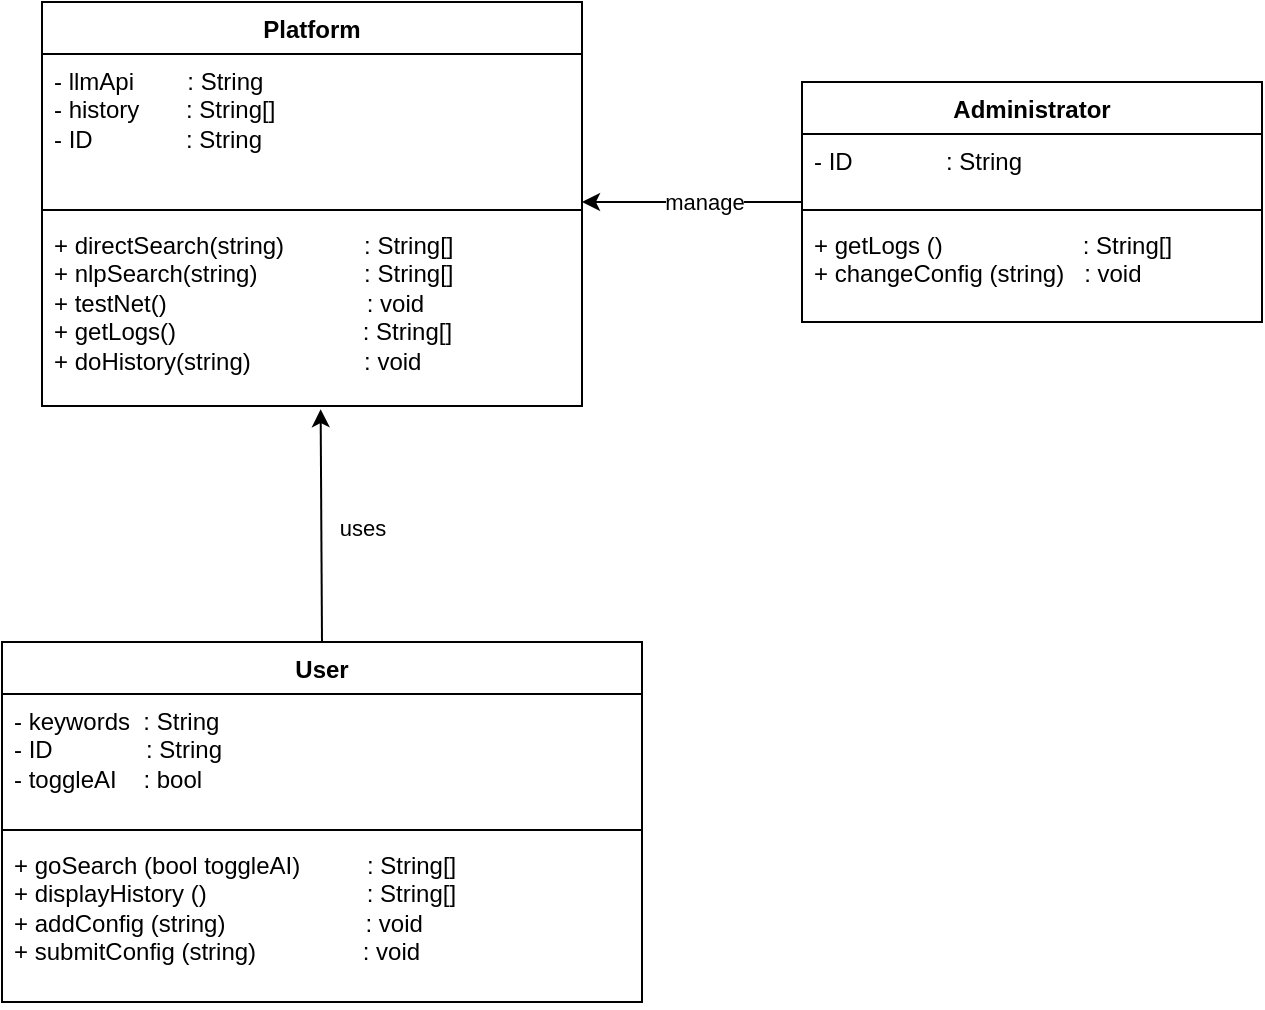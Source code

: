 <mxfile version="26.1.1">
  <diagram name="第 1 页" id="QIedMJg28J1HPFnpuEa-">
    <mxGraphModel dx="1055" dy="1818" grid="1" gridSize="10" guides="1" tooltips="1" connect="1" arrows="1" fold="1" page="1" pageScale="1" pageWidth="827" pageHeight="1169" math="0" shadow="0">
      <root>
        <mxCell id="0" />
        <mxCell id="1" parent="0" />
        <mxCell id="6ERFdGAas9kPiyV4Svvd-29" value="User" style="swimlane;fontStyle=1;align=center;verticalAlign=top;childLayout=stackLayout;horizontal=1;startSize=26;horizontalStack=0;resizeParent=1;resizeParentMax=0;resizeLast=0;collapsible=1;marginBottom=0;whiteSpace=wrap;html=1;" vertex="1" parent="1">
          <mxGeometry x="160" y="280" width="320" height="180" as="geometry">
            <mxRectangle x="260" y="280" width="70" height="30" as="alternateBounds" />
          </mxGeometry>
        </mxCell>
        <mxCell id="6ERFdGAas9kPiyV4Svvd-30" value="- keywords&amp;nbsp; : String&lt;br&gt;&lt;div&gt;- ID&amp;nbsp; &amp;nbsp; &amp;nbsp; &amp;nbsp; &amp;nbsp; &amp;nbsp; &amp;nbsp; : String&lt;/div&gt;&lt;div&gt;&lt;span style=&quot;background-color: transparent; color: light-dark(rgb(0, 0, 0), rgb(255, 255, 255));&quot;&gt;- toggleAI&amp;nbsp; &amp;nbsp; : bool&lt;/span&gt;&lt;/div&gt;&lt;div&gt;&lt;br&gt;&lt;/div&gt;" style="text;strokeColor=none;fillColor=none;align=left;verticalAlign=top;spacingLeft=4;spacingRight=4;overflow=hidden;rotatable=0;points=[[0,0.5],[1,0.5]];portConstraint=eastwest;whiteSpace=wrap;html=1;" vertex="1" parent="6ERFdGAas9kPiyV4Svvd-29">
          <mxGeometry y="26" width="320" height="64" as="geometry" />
        </mxCell>
        <mxCell id="6ERFdGAas9kPiyV4Svvd-31" value="" style="line;strokeWidth=1;fillColor=none;align=left;verticalAlign=middle;spacingTop=-1;spacingLeft=3;spacingRight=3;rotatable=0;labelPosition=right;points=[];portConstraint=eastwest;strokeColor=inherit;" vertex="1" parent="6ERFdGAas9kPiyV4Svvd-29">
          <mxGeometry y="90" width="320" height="8" as="geometry" />
        </mxCell>
        <mxCell id="6ERFdGAas9kPiyV4Svvd-32" value="&lt;div&gt;+ goSearch (bool&amp;nbsp;&lt;span style=&quot;background-color: transparent; color: light-dark(rgb(0, 0, 0), rgb(255, 255, 255));&quot;&gt;toggleAI&lt;/span&gt;&lt;span style=&quot;background-color: transparent; color: light-dark(rgb(0, 0, 0), rgb(255, 255, 255));&quot;&gt;)&amp;nbsp; &amp;nbsp; &amp;nbsp; &amp;nbsp; &amp;nbsp; : String[]&lt;/span&gt;&lt;/div&gt;+ displayHistory ()&amp;nbsp; &amp;nbsp; &amp;nbsp; &amp;nbsp; &amp;nbsp; &amp;nbsp; &amp;nbsp; &amp;nbsp; &amp;nbsp; &amp;nbsp; &amp;nbsp; &amp;nbsp; : String[]&lt;div&gt;+ addConfig (string)&amp;nbsp; &amp;nbsp; &amp;nbsp; &amp;nbsp; &amp;nbsp; &amp;nbsp; &amp;nbsp; &amp;nbsp; &amp;nbsp; &amp;nbsp; &amp;nbsp;: void&lt;br&gt;+ submitConfig (string)&amp;nbsp; &amp;nbsp; &amp;nbsp; &amp;nbsp; &amp;nbsp; &amp;nbsp; &amp;nbsp; &amp;nbsp; : void&lt;/div&gt;&lt;div&gt;&lt;br&gt;&lt;/div&gt;" style="text;strokeColor=none;fillColor=none;align=left;verticalAlign=top;spacingLeft=4;spacingRight=4;overflow=hidden;rotatable=0;points=[[0,0.5],[1,0.5]];portConstraint=eastwest;whiteSpace=wrap;html=1;" vertex="1" parent="6ERFdGAas9kPiyV4Svvd-29">
          <mxGeometry y="98" width="320" height="82" as="geometry" />
        </mxCell>
        <mxCell id="6ERFdGAas9kPiyV4Svvd-33" value="Platform" style="swimlane;fontStyle=1;align=center;verticalAlign=top;childLayout=stackLayout;horizontal=1;startSize=26;horizontalStack=0;resizeParent=1;resizeParentMax=0;resizeLast=0;collapsible=1;marginBottom=0;whiteSpace=wrap;html=1;" vertex="1" parent="1">
          <mxGeometry x="180" y="-40" width="270" height="202" as="geometry">
            <mxRectangle x="260" y="280" width="70" height="30" as="alternateBounds" />
          </mxGeometry>
        </mxCell>
        <mxCell id="6ERFdGAas9kPiyV4Svvd-34" value="&lt;div&gt;- llmApi&amp;nbsp; &amp;nbsp; &amp;nbsp; &amp;nbsp; : String&lt;/div&gt;- history&amp;nbsp; &amp;nbsp; &amp;nbsp; &amp;nbsp;: String[]&amp;nbsp;&lt;br&gt;&lt;div&gt;- ID&amp;nbsp; &amp;nbsp; &amp;nbsp; &amp;nbsp; &amp;nbsp; &amp;nbsp; &amp;nbsp; : String&lt;/div&gt;&lt;div&gt;&lt;br&gt;&lt;/div&gt;" style="text;strokeColor=none;fillColor=none;align=left;verticalAlign=top;spacingLeft=4;spacingRight=4;overflow=hidden;rotatable=0;points=[[0,0.5],[1,0.5]];portConstraint=eastwest;whiteSpace=wrap;html=1;" vertex="1" parent="6ERFdGAas9kPiyV4Svvd-33">
          <mxGeometry y="26" width="270" height="74" as="geometry" />
        </mxCell>
        <mxCell id="6ERFdGAas9kPiyV4Svvd-35" value="" style="line;strokeWidth=1;fillColor=none;align=left;verticalAlign=middle;spacingTop=-1;spacingLeft=3;spacingRight=3;rotatable=0;labelPosition=right;points=[];portConstraint=eastwest;strokeColor=inherit;" vertex="1" parent="6ERFdGAas9kPiyV4Svvd-33">
          <mxGeometry y="100" width="270" height="8" as="geometry" />
        </mxCell>
        <mxCell id="6ERFdGAas9kPiyV4Svvd-36" value="&lt;div&gt;+ directSearch(string)&amp;nbsp; &amp;nbsp; &amp;nbsp; &amp;nbsp; &amp;nbsp; &amp;nbsp; : String[]&lt;br&gt;+ nlpSearch(string)&amp;nbsp; &amp;nbsp; &amp;nbsp; &amp;nbsp; &amp;nbsp; &amp;nbsp; &amp;nbsp; &amp;nbsp; : String[]&lt;/div&gt;&lt;div&gt;+ testNet()&amp;nbsp; &amp;nbsp; &amp;nbsp; &amp;nbsp; &amp;nbsp; &amp;nbsp; &amp;nbsp; &amp;nbsp; &amp;nbsp; &amp;nbsp; &amp;nbsp; &amp;nbsp; &amp;nbsp; &amp;nbsp; &amp;nbsp; : void&lt;br&gt;&lt;/div&gt;&lt;div&gt;+ getLogs()&amp;nbsp; &amp;nbsp; &amp;nbsp; &amp;nbsp; &amp;nbsp; &amp;nbsp; &amp;nbsp; &amp;nbsp; &amp;nbsp; &amp;nbsp; &amp;nbsp; &amp;nbsp; &amp;nbsp; &amp;nbsp; : String[]&lt;br&gt;+ doHistory(string)&amp;nbsp; &amp;nbsp; &amp;nbsp; &amp;nbsp; &amp;nbsp; &amp;nbsp; &amp;nbsp; &amp;nbsp; &amp;nbsp;: void&amp;nbsp; &amp;nbsp; &amp;nbsp;&lt;/div&gt;" style="text;strokeColor=none;fillColor=none;align=left;verticalAlign=top;spacingLeft=4;spacingRight=4;overflow=hidden;rotatable=0;points=[[0,0.5],[1,0.5]];portConstraint=eastwest;whiteSpace=wrap;html=1;" vertex="1" parent="6ERFdGAas9kPiyV4Svvd-33">
          <mxGeometry y="108" width="270" height="94" as="geometry" />
        </mxCell>
        <mxCell id="6ERFdGAas9kPiyV4Svvd-40" value="" style="endArrow=classic;html=1;rounded=0;entryX=0.516;entryY=1.017;entryDx=0;entryDy=0;entryPerimeter=0;exitX=0.5;exitY=0;exitDx=0;exitDy=0;" edge="1" parent="1" source="6ERFdGAas9kPiyV4Svvd-29" target="6ERFdGAas9kPiyV4Svvd-36">
          <mxGeometry width="50" height="50" relative="1" as="geometry">
            <mxPoint x="320" y="270" as="sourcePoint" />
            <mxPoint x="500" y="320" as="targetPoint" />
          </mxGeometry>
        </mxCell>
        <mxCell id="6ERFdGAas9kPiyV4Svvd-41" value="uses" style="edgeLabel;html=1;align=center;verticalAlign=middle;resizable=0;points=[];" vertex="1" connectable="0" parent="6ERFdGAas9kPiyV4Svvd-40">
          <mxGeometry x="-0.009" relative="1" as="geometry">
            <mxPoint x="20" as="offset" />
          </mxGeometry>
        </mxCell>
        <mxCell id="6ERFdGAas9kPiyV4Svvd-42" value="Administrator" style="swimlane;fontStyle=1;align=center;verticalAlign=top;childLayout=stackLayout;horizontal=1;startSize=26;horizontalStack=0;resizeParent=1;resizeParentMax=0;resizeLast=0;collapsible=1;marginBottom=0;whiteSpace=wrap;html=1;" vertex="1" parent="1">
          <mxGeometry x="560" width="230" height="120" as="geometry">
            <mxRectangle x="260" y="280" width="70" height="30" as="alternateBounds" />
          </mxGeometry>
        </mxCell>
        <mxCell id="6ERFdGAas9kPiyV4Svvd-43" value="&lt;div&gt;- ID&amp;nbsp; &amp;nbsp; &amp;nbsp; &amp;nbsp; &amp;nbsp; &amp;nbsp; &amp;nbsp; : String&lt;/div&gt;" style="text;strokeColor=none;fillColor=none;align=left;verticalAlign=top;spacingLeft=4;spacingRight=4;overflow=hidden;rotatable=0;points=[[0,0.5],[1,0.5]];portConstraint=eastwest;whiteSpace=wrap;html=1;" vertex="1" parent="6ERFdGAas9kPiyV4Svvd-42">
          <mxGeometry y="26" width="230" height="34" as="geometry" />
        </mxCell>
        <mxCell id="6ERFdGAas9kPiyV4Svvd-44" value="" style="line;strokeWidth=1;fillColor=none;align=left;verticalAlign=middle;spacingTop=-1;spacingLeft=3;spacingRight=3;rotatable=0;labelPosition=right;points=[];portConstraint=eastwest;strokeColor=inherit;" vertex="1" parent="6ERFdGAas9kPiyV4Svvd-42">
          <mxGeometry y="60" width="230" height="8" as="geometry" />
        </mxCell>
        <mxCell id="6ERFdGAas9kPiyV4Svvd-45" value="&lt;div&gt;&lt;span style=&quot;background-color: transparent; color: light-dark(rgb(0, 0, 0), rgb(255, 255, 255));&quot;&gt;+ getLogs ()&amp;nbsp; &amp;nbsp; &amp;nbsp; &amp;nbsp; &amp;nbsp; &amp;nbsp; &amp;nbsp; &amp;nbsp; &amp;nbsp; &amp;nbsp; &amp;nbsp;: String[]&lt;/span&gt;&lt;/div&gt;&lt;div&gt;+ changeConfig (string)&amp;nbsp; &amp;nbsp;: void&lt;br&gt;&lt;/div&gt;" style="text;strokeColor=none;fillColor=none;align=left;verticalAlign=top;spacingLeft=4;spacingRight=4;overflow=hidden;rotatable=0;points=[[0,0.5],[1,0.5]];portConstraint=eastwest;whiteSpace=wrap;html=1;" vertex="1" parent="6ERFdGAas9kPiyV4Svvd-42">
          <mxGeometry y="68" width="230" height="52" as="geometry" />
        </mxCell>
        <mxCell id="6ERFdGAas9kPiyV4Svvd-46" value="" style="endArrow=classic;html=1;rounded=0;entryX=0.516;entryY=1.017;entryDx=0;entryDy=0;entryPerimeter=0;" edge="1" parent="1">
          <mxGeometry width="50" height="50" relative="1" as="geometry">
            <mxPoint x="560" y="60" as="sourcePoint" />
            <mxPoint x="450" y="60" as="targetPoint" />
          </mxGeometry>
        </mxCell>
        <mxCell id="6ERFdGAas9kPiyV4Svvd-47" value="manage" style="edgeLabel;html=1;align=center;verticalAlign=middle;resizable=0;points=[];" vertex="1" connectable="0" parent="6ERFdGAas9kPiyV4Svvd-46">
          <mxGeometry x="-0.009" relative="1" as="geometry">
            <mxPoint x="5" as="offset" />
          </mxGeometry>
        </mxCell>
      </root>
    </mxGraphModel>
  </diagram>
</mxfile>

